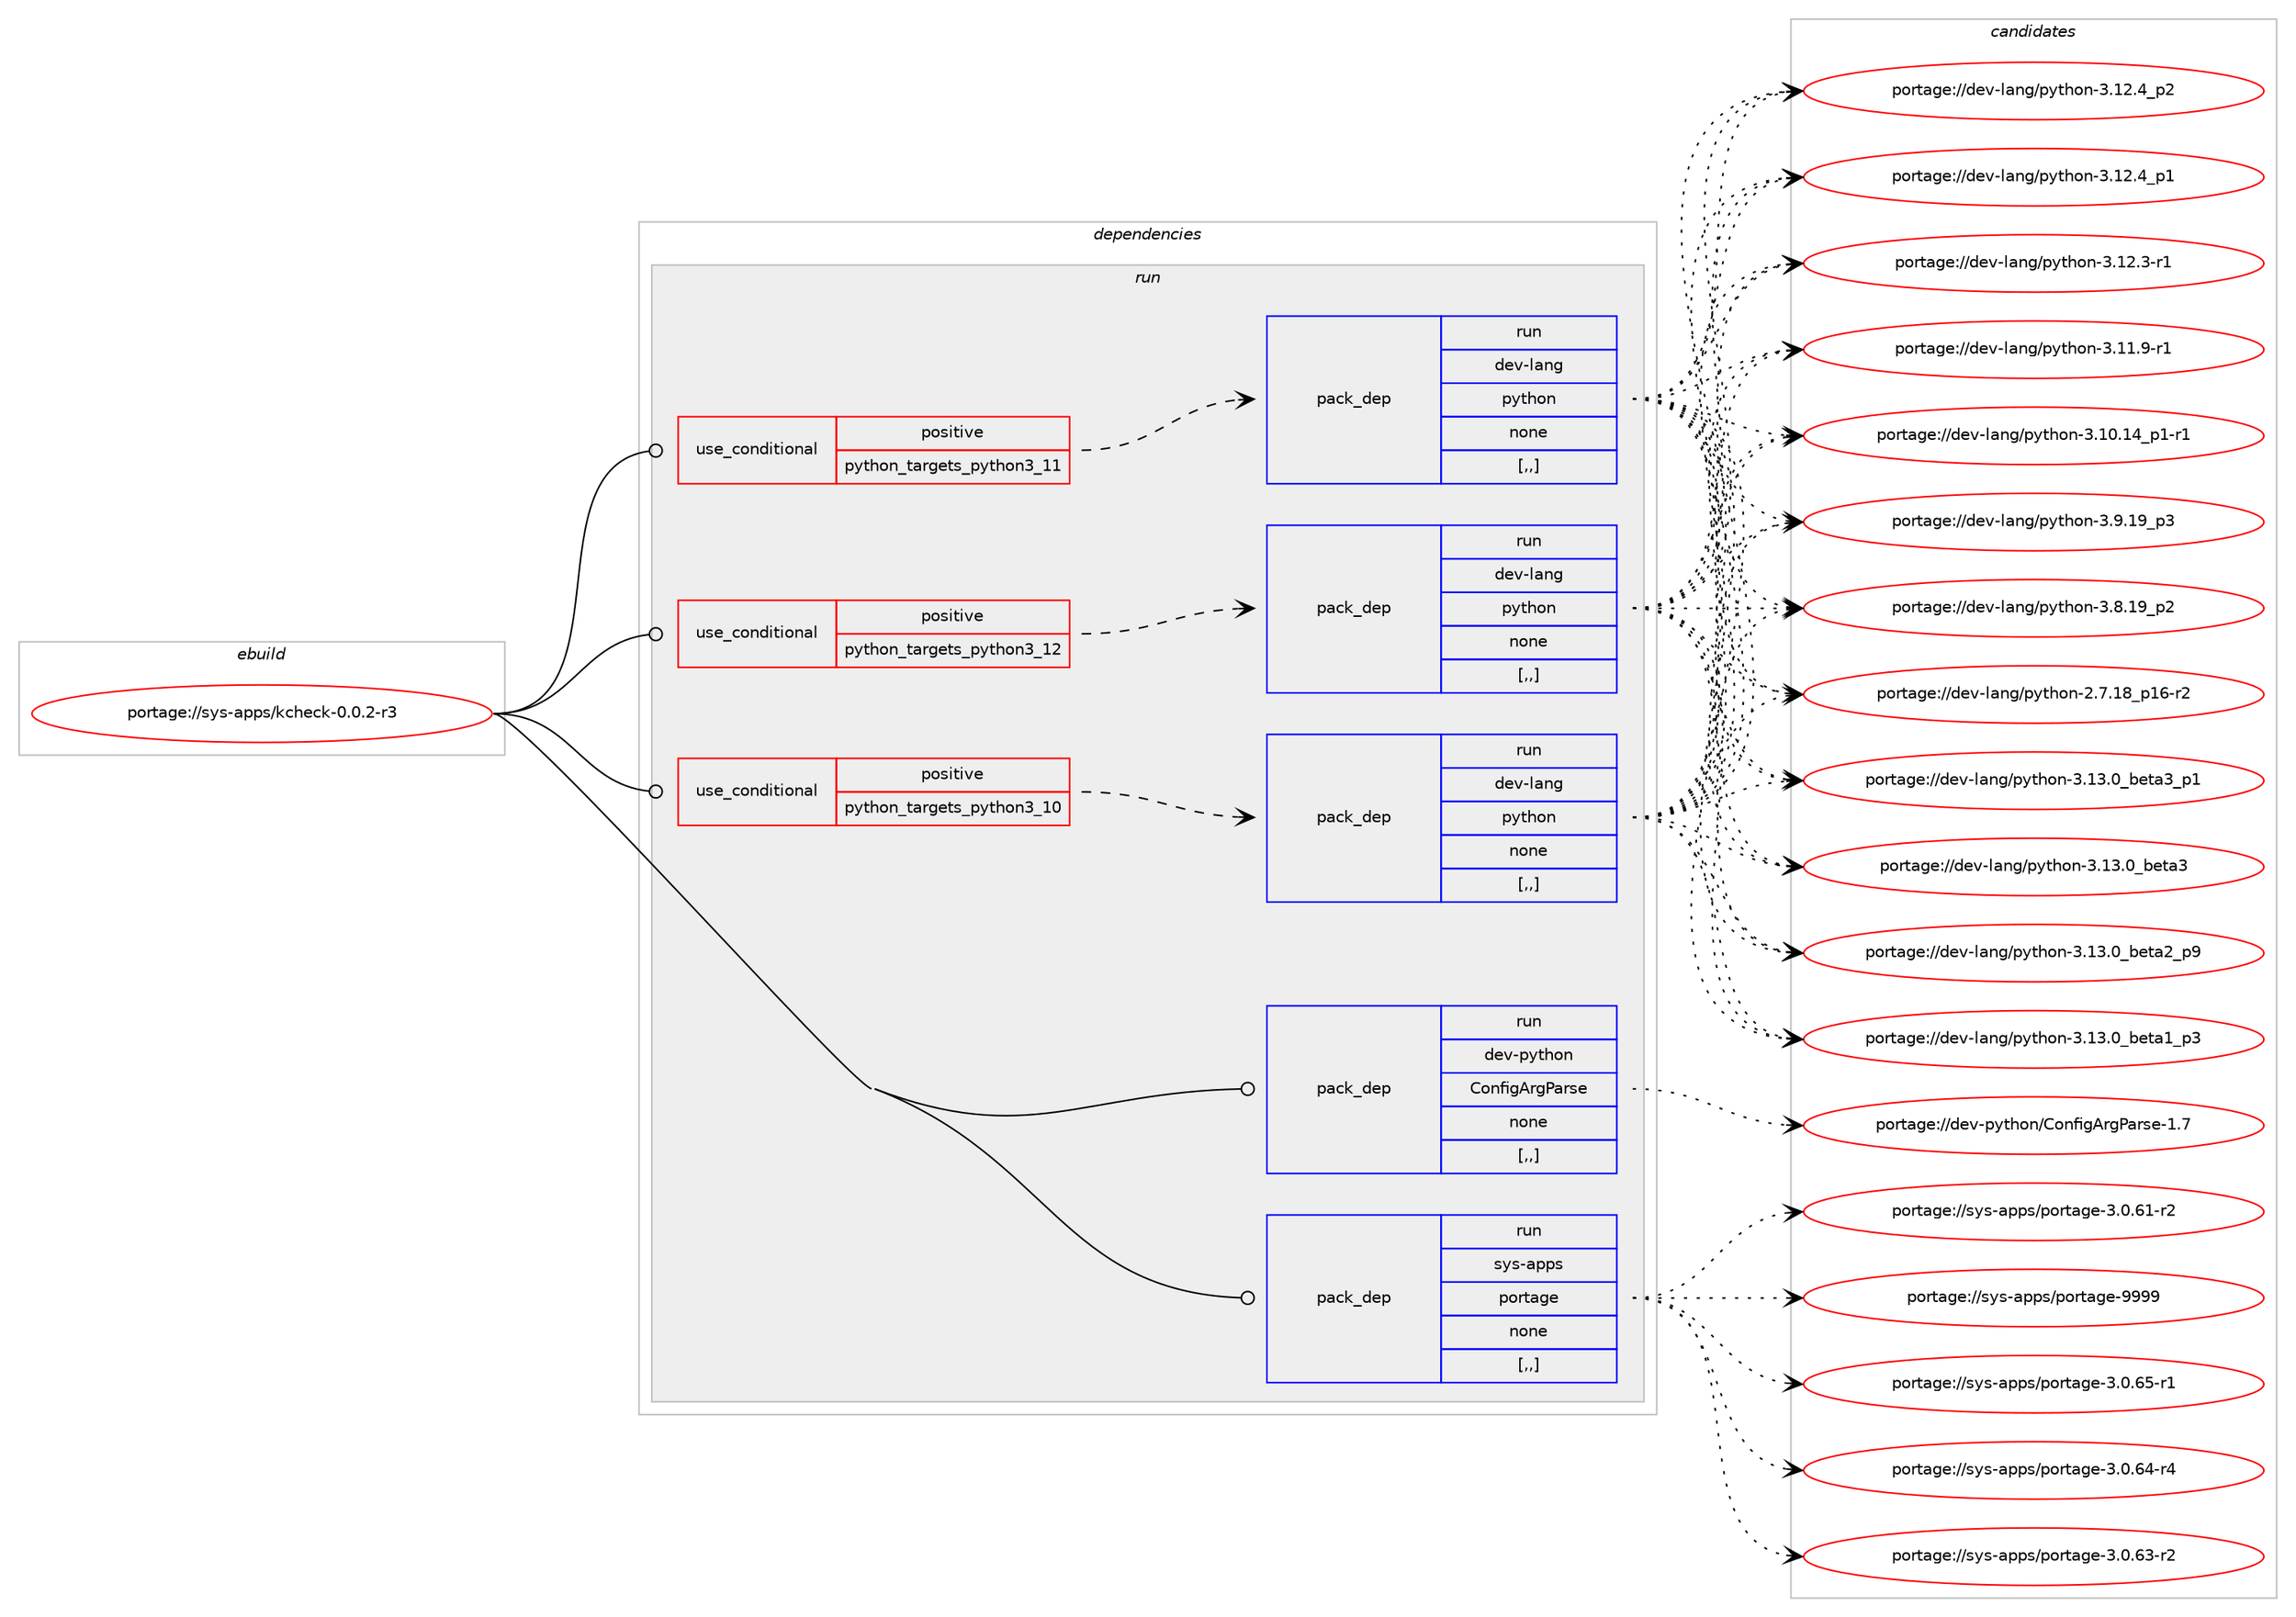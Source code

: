 digraph prolog {

# *************
# Graph options
# *************

newrank=true;
concentrate=true;
compound=true;
graph [rankdir=LR,fontname=Helvetica,fontsize=10,ranksep=1.5];#, ranksep=2.5, nodesep=0.2];
edge  [arrowhead=vee];
node  [fontname=Helvetica,fontsize=10];

# **********
# The ebuild
# **********

subgraph cluster_leftcol {
color=gray;
label=<<i>ebuild</i>>;
id [label="portage://sys-apps/kcheck-0.0.2-r3", color=red, width=4, href="../sys-apps/kcheck-0.0.2-r3.svg"];
}

# ****************
# The dependencies
# ****************

subgraph cluster_midcol {
color=gray;
label=<<i>dependencies</i>>;
subgraph cluster_compile {
fillcolor="#eeeeee";
style=filled;
label=<<i>compile</i>>;
}
subgraph cluster_compileandrun {
fillcolor="#eeeeee";
style=filled;
label=<<i>compile and run</i>>;
}
subgraph cluster_run {
fillcolor="#eeeeee";
style=filled;
label=<<i>run</i>>;
subgraph cond110813 {
dependency419204 [label=<<TABLE BORDER="0" CELLBORDER="1" CELLSPACING="0" CELLPADDING="4"><TR><TD ROWSPAN="3" CELLPADDING="10">use_conditional</TD></TR><TR><TD>positive</TD></TR><TR><TD>python_targets_python3_10</TD></TR></TABLE>>, shape=none, color=red];
subgraph pack305452 {
dependency419205 [label=<<TABLE BORDER="0" CELLBORDER="1" CELLSPACING="0" CELLPADDING="4" WIDTH="220"><TR><TD ROWSPAN="6" CELLPADDING="30">pack_dep</TD></TR><TR><TD WIDTH="110">run</TD></TR><TR><TD>dev-lang</TD></TR><TR><TD>python</TD></TR><TR><TD>none</TD></TR><TR><TD>[,,]</TD></TR></TABLE>>, shape=none, color=blue];
}
dependency419204:e -> dependency419205:w [weight=20,style="dashed",arrowhead="vee"];
}
id:e -> dependency419204:w [weight=20,style="solid",arrowhead="odot"];
subgraph cond110814 {
dependency419206 [label=<<TABLE BORDER="0" CELLBORDER="1" CELLSPACING="0" CELLPADDING="4"><TR><TD ROWSPAN="3" CELLPADDING="10">use_conditional</TD></TR><TR><TD>positive</TD></TR><TR><TD>python_targets_python3_11</TD></TR></TABLE>>, shape=none, color=red];
subgraph pack305453 {
dependency419207 [label=<<TABLE BORDER="0" CELLBORDER="1" CELLSPACING="0" CELLPADDING="4" WIDTH="220"><TR><TD ROWSPAN="6" CELLPADDING="30">pack_dep</TD></TR><TR><TD WIDTH="110">run</TD></TR><TR><TD>dev-lang</TD></TR><TR><TD>python</TD></TR><TR><TD>none</TD></TR><TR><TD>[,,]</TD></TR></TABLE>>, shape=none, color=blue];
}
dependency419206:e -> dependency419207:w [weight=20,style="dashed",arrowhead="vee"];
}
id:e -> dependency419206:w [weight=20,style="solid",arrowhead="odot"];
subgraph cond110815 {
dependency419208 [label=<<TABLE BORDER="0" CELLBORDER="1" CELLSPACING="0" CELLPADDING="4"><TR><TD ROWSPAN="3" CELLPADDING="10">use_conditional</TD></TR><TR><TD>positive</TD></TR><TR><TD>python_targets_python3_12</TD></TR></TABLE>>, shape=none, color=red];
subgraph pack305454 {
dependency419209 [label=<<TABLE BORDER="0" CELLBORDER="1" CELLSPACING="0" CELLPADDING="4" WIDTH="220"><TR><TD ROWSPAN="6" CELLPADDING="30">pack_dep</TD></TR><TR><TD WIDTH="110">run</TD></TR><TR><TD>dev-lang</TD></TR><TR><TD>python</TD></TR><TR><TD>none</TD></TR><TR><TD>[,,]</TD></TR></TABLE>>, shape=none, color=blue];
}
dependency419208:e -> dependency419209:w [weight=20,style="dashed",arrowhead="vee"];
}
id:e -> dependency419208:w [weight=20,style="solid",arrowhead="odot"];
subgraph pack305455 {
dependency419210 [label=<<TABLE BORDER="0" CELLBORDER="1" CELLSPACING="0" CELLPADDING="4" WIDTH="220"><TR><TD ROWSPAN="6" CELLPADDING="30">pack_dep</TD></TR><TR><TD WIDTH="110">run</TD></TR><TR><TD>dev-python</TD></TR><TR><TD>ConfigArgParse</TD></TR><TR><TD>none</TD></TR><TR><TD>[,,]</TD></TR></TABLE>>, shape=none, color=blue];
}
id:e -> dependency419210:w [weight=20,style="solid",arrowhead="odot"];
subgraph pack305456 {
dependency419211 [label=<<TABLE BORDER="0" CELLBORDER="1" CELLSPACING="0" CELLPADDING="4" WIDTH="220"><TR><TD ROWSPAN="6" CELLPADDING="30">pack_dep</TD></TR><TR><TD WIDTH="110">run</TD></TR><TR><TD>sys-apps</TD></TR><TR><TD>portage</TD></TR><TR><TD>none</TD></TR><TR><TD>[,,]</TD></TR></TABLE>>, shape=none, color=blue];
}
id:e -> dependency419211:w [weight=20,style="solid",arrowhead="odot"];
}
}

# **************
# The candidates
# **************

subgraph cluster_choices {
rank=same;
color=gray;
label=<<i>candidates</i>>;

subgraph choice305452 {
color=black;
nodesep=1;
choice10010111845108971101034711212111610411111045514649514648959810111697519511249 [label="portage://dev-lang/python-3.13.0_beta3_p1", color=red, width=4,href="../dev-lang/python-3.13.0_beta3_p1.svg"];
choice1001011184510897110103471121211161041111104551464951464895981011169751 [label="portage://dev-lang/python-3.13.0_beta3", color=red, width=4,href="../dev-lang/python-3.13.0_beta3.svg"];
choice10010111845108971101034711212111610411111045514649514648959810111697509511257 [label="portage://dev-lang/python-3.13.0_beta2_p9", color=red, width=4,href="../dev-lang/python-3.13.0_beta2_p9.svg"];
choice10010111845108971101034711212111610411111045514649514648959810111697499511251 [label="portage://dev-lang/python-3.13.0_beta1_p3", color=red, width=4,href="../dev-lang/python-3.13.0_beta1_p3.svg"];
choice100101118451089711010347112121116104111110455146495046529511250 [label="portage://dev-lang/python-3.12.4_p2", color=red, width=4,href="../dev-lang/python-3.12.4_p2.svg"];
choice100101118451089711010347112121116104111110455146495046529511249 [label="portage://dev-lang/python-3.12.4_p1", color=red, width=4,href="../dev-lang/python-3.12.4_p1.svg"];
choice100101118451089711010347112121116104111110455146495046514511449 [label="portage://dev-lang/python-3.12.3-r1", color=red, width=4,href="../dev-lang/python-3.12.3-r1.svg"];
choice100101118451089711010347112121116104111110455146494946574511449 [label="portage://dev-lang/python-3.11.9-r1", color=red, width=4,href="../dev-lang/python-3.11.9-r1.svg"];
choice100101118451089711010347112121116104111110455146494846495295112494511449 [label="portage://dev-lang/python-3.10.14_p1-r1", color=red, width=4,href="../dev-lang/python-3.10.14_p1-r1.svg"];
choice100101118451089711010347112121116104111110455146574649579511251 [label="portage://dev-lang/python-3.9.19_p3", color=red, width=4,href="../dev-lang/python-3.9.19_p3.svg"];
choice100101118451089711010347112121116104111110455146564649579511250 [label="portage://dev-lang/python-3.8.19_p2", color=red, width=4,href="../dev-lang/python-3.8.19_p2.svg"];
choice100101118451089711010347112121116104111110455046554649569511249544511450 [label="portage://dev-lang/python-2.7.18_p16-r2", color=red, width=4,href="../dev-lang/python-2.7.18_p16-r2.svg"];
dependency419205:e -> choice10010111845108971101034711212111610411111045514649514648959810111697519511249:w [style=dotted,weight="100"];
dependency419205:e -> choice1001011184510897110103471121211161041111104551464951464895981011169751:w [style=dotted,weight="100"];
dependency419205:e -> choice10010111845108971101034711212111610411111045514649514648959810111697509511257:w [style=dotted,weight="100"];
dependency419205:e -> choice10010111845108971101034711212111610411111045514649514648959810111697499511251:w [style=dotted,weight="100"];
dependency419205:e -> choice100101118451089711010347112121116104111110455146495046529511250:w [style=dotted,weight="100"];
dependency419205:e -> choice100101118451089711010347112121116104111110455146495046529511249:w [style=dotted,weight="100"];
dependency419205:e -> choice100101118451089711010347112121116104111110455146495046514511449:w [style=dotted,weight="100"];
dependency419205:e -> choice100101118451089711010347112121116104111110455146494946574511449:w [style=dotted,weight="100"];
dependency419205:e -> choice100101118451089711010347112121116104111110455146494846495295112494511449:w [style=dotted,weight="100"];
dependency419205:e -> choice100101118451089711010347112121116104111110455146574649579511251:w [style=dotted,weight="100"];
dependency419205:e -> choice100101118451089711010347112121116104111110455146564649579511250:w [style=dotted,weight="100"];
dependency419205:e -> choice100101118451089711010347112121116104111110455046554649569511249544511450:w [style=dotted,weight="100"];
}
subgraph choice305453 {
color=black;
nodesep=1;
choice10010111845108971101034711212111610411111045514649514648959810111697519511249 [label="portage://dev-lang/python-3.13.0_beta3_p1", color=red, width=4,href="../dev-lang/python-3.13.0_beta3_p1.svg"];
choice1001011184510897110103471121211161041111104551464951464895981011169751 [label="portage://dev-lang/python-3.13.0_beta3", color=red, width=4,href="../dev-lang/python-3.13.0_beta3.svg"];
choice10010111845108971101034711212111610411111045514649514648959810111697509511257 [label="portage://dev-lang/python-3.13.0_beta2_p9", color=red, width=4,href="../dev-lang/python-3.13.0_beta2_p9.svg"];
choice10010111845108971101034711212111610411111045514649514648959810111697499511251 [label="portage://dev-lang/python-3.13.0_beta1_p3", color=red, width=4,href="../dev-lang/python-3.13.0_beta1_p3.svg"];
choice100101118451089711010347112121116104111110455146495046529511250 [label="portage://dev-lang/python-3.12.4_p2", color=red, width=4,href="../dev-lang/python-3.12.4_p2.svg"];
choice100101118451089711010347112121116104111110455146495046529511249 [label="portage://dev-lang/python-3.12.4_p1", color=red, width=4,href="../dev-lang/python-3.12.4_p1.svg"];
choice100101118451089711010347112121116104111110455146495046514511449 [label="portage://dev-lang/python-3.12.3-r1", color=red, width=4,href="../dev-lang/python-3.12.3-r1.svg"];
choice100101118451089711010347112121116104111110455146494946574511449 [label="portage://dev-lang/python-3.11.9-r1", color=red, width=4,href="../dev-lang/python-3.11.9-r1.svg"];
choice100101118451089711010347112121116104111110455146494846495295112494511449 [label="portage://dev-lang/python-3.10.14_p1-r1", color=red, width=4,href="../dev-lang/python-3.10.14_p1-r1.svg"];
choice100101118451089711010347112121116104111110455146574649579511251 [label="portage://dev-lang/python-3.9.19_p3", color=red, width=4,href="../dev-lang/python-3.9.19_p3.svg"];
choice100101118451089711010347112121116104111110455146564649579511250 [label="portage://dev-lang/python-3.8.19_p2", color=red, width=4,href="../dev-lang/python-3.8.19_p2.svg"];
choice100101118451089711010347112121116104111110455046554649569511249544511450 [label="portage://dev-lang/python-2.7.18_p16-r2", color=red, width=4,href="../dev-lang/python-2.7.18_p16-r2.svg"];
dependency419207:e -> choice10010111845108971101034711212111610411111045514649514648959810111697519511249:w [style=dotted,weight="100"];
dependency419207:e -> choice1001011184510897110103471121211161041111104551464951464895981011169751:w [style=dotted,weight="100"];
dependency419207:e -> choice10010111845108971101034711212111610411111045514649514648959810111697509511257:w [style=dotted,weight="100"];
dependency419207:e -> choice10010111845108971101034711212111610411111045514649514648959810111697499511251:w [style=dotted,weight="100"];
dependency419207:e -> choice100101118451089711010347112121116104111110455146495046529511250:w [style=dotted,weight="100"];
dependency419207:e -> choice100101118451089711010347112121116104111110455146495046529511249:w [style=dotted,weight="100"];
dependency419207:e -> choice100101118451089711010347112121116104111110455146495046514511449:w [style=dotted,weight="100"];
dependency419207:e -> choice100101118451089711010347112121116104111110455146494946574511449:w [style=dotted,weight="100"];
dependency419207:e -> choice100101118451089711010347112121116104111110455146494846495295112494511449:w [style=dotted,weight="100"];
dependency419207:e -> choice100101118451089711010347112121116104111110455146574649579511251:w [style=dotted,weight="100"];
dependency419207:e -> choice100101118451089711010347112121116104111110455146564649579511250:w [style=dotted,weight="100"];
dependency419207:e -> choice100101118451089711010347112121116104111110455046554649569511249544511450:w [style=dotted,weight="100"];
}
subgraph choice305454 {
color=black;
nodesep=1;
choice10010111845108971101034711212111610411111045514649514648959810111697519511249 [label="portage://dev-lang/python-3.13.0_beta3_p1", color=red, width=4,href="../dev-lang/python-3.13.0_beta3_p1.svg"];
choice1001011184510897110103471121211161041111104551464951464895981011169751 [label="portage://dev-lang/python-3.13.0_beta3", color=red, width=4,href="../dev-lang/python-3.13.0_beta3.svg"];
choice10010111845108971101034711212111610411111045514649514648959810111697509511257 [label="portage://dev-lang/python-3.13.0_beta2_p9", color=red, width=4,href="../dev-lang/python-3.13.0_beta2_p9.svg"];
choice10010111845108971101034711212111610411111045514649514648959810111697499511251 [label="portage://dev-lang/python-3.13.0_beta1_p3", color=red, width=4,href="../dev-lang/python-3.13.0_beta1_p3.svg"];
choice100101118451089711010347112121116104111110455146495046529511250 [label="portage://dev-lang/python-3.12.4_p2", color=red, width=4,href="../dev-lang/python-3.12.4_p2.svg"];
choice100101118451089711010347112121116104111110455146495046529511249 [label="portage://dev-lang/python-3.12.4_p1", color=red, width=4,href="../dev-lang/python-3.12.4_p1.svg"];
choice100101118451089711010347112121116104111110455146495046514511449 [label="portage://dev-lang/python-3.12.3-r1", color=red, width=4,href="../dev-lang/python-3.12.3-r1.svg"];
choice100101118451089711010347112121116104111110455146494946574511449 [label="portage://dev-lang/python-3.11.9-r1", color=red, width=4,href="../dev-lang/python-3.11.9-r1.svg"];
choice100101118451089711010347112121116104111110455146494846495295112494511449 [label="portage://dev-lang/python-3.10.14_p1-r1", color=red, width=4,href="../dev-lang/python-3.10.14_p1-r1.svg"];
choice100101118451089711010347112121116104111110455146574649579511251 [label="portage://dev-lang/python-3.9.19_p3", color=red, width=4,href="../dev-lang/python-3.9.19_p3.svg"];
choice100101118451089711010347112121116104111110455146564649579511250 [label="portage://dev-lang/python-3.8.19_p2", color=red, width=4,href="../dev-lang/python-3.8.19_p2.svg"];
choice100101118451089711010347112121116104111110455046554649569511249544511450 [label="portage://dev-lang/python-2.7.18_p16-r2", color=red, width=4,href="../dev-lang/python-2.7.18_p16-r2.svg"];
dependency419209:e -> choice10010111845108971101034711212111610411111045514649514648959810111697519511249:w [style=dotted,weight="100"];
dependency419209:e -> choice1001011184510897110103471121211161041111104551464951464895981011169751:w [style=dotted,weight="100"];
dependency419209:e -> choice10010111845108971101034711212111610411111045514649514648959810111697509511257:w [style=dotted,weight="100"];
dependency419209:e -> choice10010111845108971101034711212111610411111045514649514648959810111697499511251:w [style=dotted,weight="100"];
dependency419209:e -> choice100101118451089711010347112121116104111110455146495046529511250:w [style=dotted,weight="100"];
dependency419209:e -> choice100101118451089711010347112121116104111110455146495046529511249:w [style=dotted,weight="100"];
dependency419209:e -> choice100101118451089711010347112121116104111110455146495046514511449:w [style=dotted,weight="100"];
dependency419209:e -> choice100101118451089711010347112121116104111110455146494946574511449:w [style=dotted,weight="100"];
dependency419209:e -> choice100101118451089711010347112121116104111110455146494846495295112494511449:w [style=dotted,weight="100"];
dependency419209:e -> choice100101118451089711010347112121116104111110455146574649579511251:w [style=dotted,weight="100"];
dependency419209:e -> choice100101118451089711010347112121116104111110455146564649579511250:w [style=dotted,weight="100"];
dependency419209:e -> choice100101118451089711010347112121116104111110455046554649569511249544511450:w [style=dotted,weight="100"];
}
subgraph choice305455 {
color=black;
nodesep=1;
choice10010111845112121116104111110476711111010210510365114103809711411510145494655 [label="portage://dev-python/ConfigArgParse-1.7", color=red, width=4,href="../dev-python/ConfigArgParse-1.7.svg"];
dependency419210:e -> choice10010111845112121116104111110476711111010210510365114103809711411510145494655:w [style=dotted,weight="100"];
}
subgraph choice305456 {
color=black;
nodesep=1;
choice115121115459711211211547112111114116971031014557575757 [label="portage://sys-apps/portage-9999", color=red, width=4,href="../sys-apps/portage-9999.svg"];
choice11512111545971121121154711211111411697103101455146484654534511449 [label="portage://sys-apps/portage-3.0.65-r1", color=red, width=4,href="../sys-apps/portage-3.0.65-r1.svg"];
choice11512111545971121121154711211111411697103101455146484654524511452 [label="portage://sys-apps/portage-3.0.64-r4", color=red, width=4,href="../sys-apps/portage-3.0.64-r4.svg"];
choice11512111545971121121154711211111411697103101455146484654514511450 [label="portage://sys-apps/portage-3.0.63-r2", color=red, width=4,href="../sys-apps/portage-3.0.63-r2.svg"];
choice11512111545971121121154711211111411697103101455146484654494511450 [label="portage://sys-apps/portage-3.0.61-r2", color=red, width=4,href="../sys-apps/portage-3.0.61-r2.svg"];
dependency419211:e -> choice115121115459711211211547112111114116971031014557575757:w [style=dotted,weight="100"];
dependency419211:e -> choice11512111545971121121154711211111411697103101455146484654534511449:w [style=dotted,weight="100"];
dependency419211:e -> choice11512111545971121121154711211111411697103101455146484654524511452:w [style=dotted,weight="100"];
dependency419211:e -> choice11512111545971121121154711211111411697103101455146484654514511450:w [style=dotted,weight="100"];
dependency419211:e -> choice11512111545971121121154711211111411697103101455146484654494511450:w [style=dotted,weight="100"];
}
}

}

